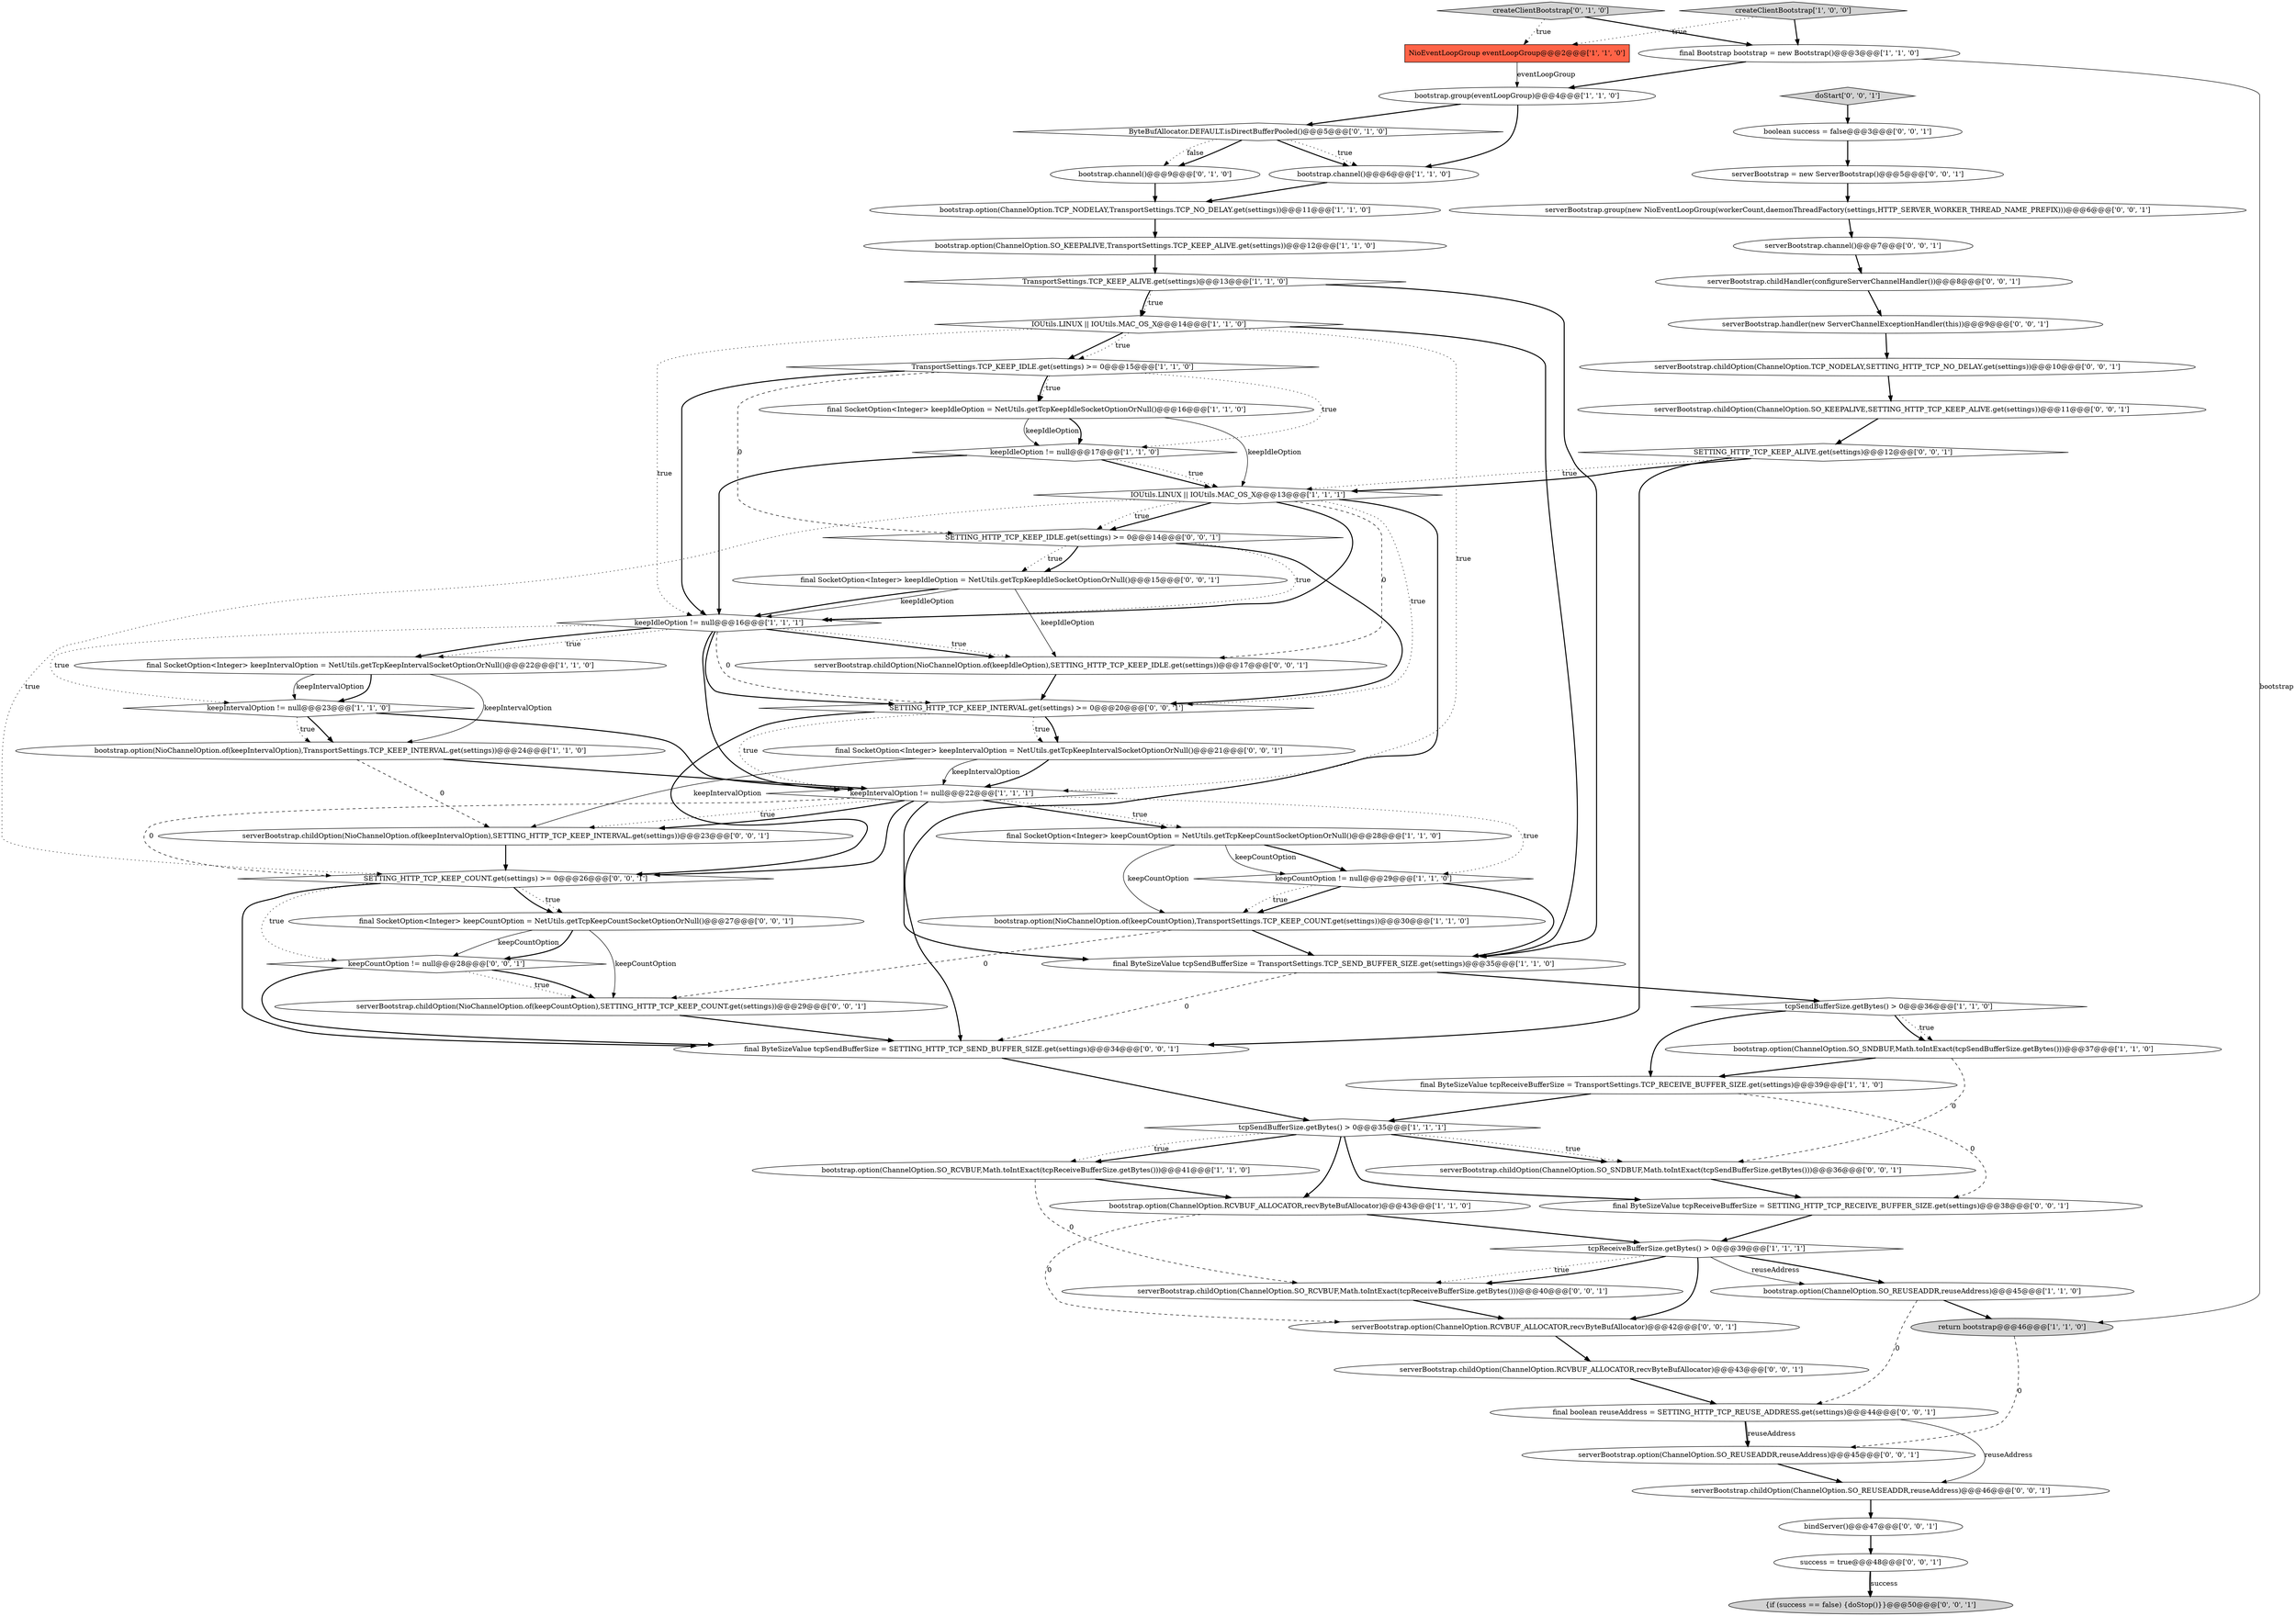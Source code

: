 digraph {
64 [style = filled, label = "success = true@@@48@@@['0', '0', '1']", fillcolor = white, shape = ellipse image = "AAA0AAABBB3BBB"];
6 [style = filled, label = "final SocketOption<Integer> keepIntervalOption = NetUtils.getTcpKeepIntervalSocketOptionOrNull()@@@22@@@['1', '1', '0']", fillcolor = white, shape = ellipse image = "AAA0AAABBB1BBB"];
36 [style = filled, label = "serverBootstrap.childOption(ChannelOption.SO_RCVBUF,Math.toIntExact(tcpReceiveBufferSize.getBytes()))@@@40@@@['0', '0', '1']", fillcolor = white, shape = ellipse image = "AAA0AAABBB3BBB"];
32 [style = filled, label = "createClientBootstrap['0', '1', '0']", fillcolor = lightgray, shape = diamond image = "AAA0AAABBB2BBB"];
10 [style = filled, label = "final ByteSizeValue tcpSendBufferSize = TransportSettings.TCP_SEND_BUFFER_SIZE.get(settings)@@@35@@@['1', '1', '0']", fillcolor = white, shape = ellipse image = "AAA0AAABBB1BBB"];
9 [style = filled, label = "bootstrap.group(eventLoopGroup)@@@4@@@['1', '1', '0']", fillcolor = white, shape = ellipse image = "AAA0AAABBB1BBB"];
20 [style = filled, label = "NioEventLoopGroup eventLoopGroup@@@2@@@['1', '1', '0']", fillcolor = tomato, shape = box image = "AAA0AAABBB1BBB"];
59 [style = filled, label = "serverBootstrap.option(ChannelOption.RCVBUF_ALLOCATOR,recvByteBufAllocator)@@@42@@@['0', '0', '1']", fillcolor = white, shape = ellipse image = "AAA0AAABBB3BBB"];
43 [style = filled, label = "doStart['0', '0', '1']", fillcolor = lightgray, shape = diamond image = "AAA0AAABBB3BBB"];
5 [style = filled, label = "createClientBootstrap['1', '0', '0']", fillcolor = lightgray, shape = diamond image = "AAA0AAABBB1BBB"];
19 [style = filled, label = "tcpReceiveBufferSize.getBytes() > 0@@@39@@@['1', '1', '1']", fillcolor = white, shape = diamond image = "AAA0AAABBB1BBB"];
38 [style = filled, label = "SETTING_HTTP_TCP_KEEP_COUNT.get(settings) >= 0@@@26@@@['0', '0', '1']", fillcolor = white, shape = diamond image = "AAA0AAABBB3BBB"];
35 [style = filled, label = "SETTING_HTTP_TCP_KEEP_INTERVAL.get(settings) >= 0@@@20@@@['0', '0', '1']", fillcolor = white, shape = diamond image = "AAA0AAABBB3BBB"];
55 [style = filled, label = "serverBootstrap.group(new NioEventLoopGroup(workerCount,daemonThreadFactory(settings,HTTP_SERVER_WORKER_THREAD_NAME_PREFIX)))@@@6@@@['0', '0', '1']", fillcolor = white, shape = ellipse image = "AAA0AAABBB3BBB"];
14 [style = filled, label = "bootstrap.option(ChannelOption.RCVBUF_ALLOCATOR,recvByteBufAllocator)@@@43@@@['1', '1', '0']", fillcolor = white, shape = ellipse image = "AAA0AAABBB1BBB"];
28 [style = filled, label = "tcpSendBufferSize.getBytes() > 0@@@35@@@['1', '1', '1']", fillcolor = white, shape = diamond image = "AAA0AAABBB1BBB"];
65 [style = filled, label = "serverBootstrap = new ServerBootstrap()@@@5@@@['0', '0', '1']", fillcolor = white, shape = ellipse image = "AAA0AAABBB3BBB"];
26 [style = filled, label = "bootstrap.channel()@@@6@@@['1', '1', '0']", fillcolor = white, shape = ellipse image = "AAA0AAABBB1BBB"];
52 [style = filled, label = "final SocketOption<Integer> keepCountOption = NetUtils.getTcpKeepCountSocketOptionOrNull()@@@27@@@['0', '0', '1']", fillcolor = white, shape = ellipse image = "AAA0AAABBB3BBB"];
60 [style = filled, label = "serverBootstrap.childOption(NioChannelOption.of(keepIdleOption),SETTING_HTTP_TCP_KEEP_IDLE.get(settings))@@@17@@@['0', '0', '1']", fillcolor = white, shape = ellipse image = "AAA0AAABBB3BBB"];
63 [style = filled, label = "{if (success == false) {doStop()}}@@@50@@@['0', '0', '1']", fillcolor = lightgray, shape = ellipse image = "AAA0AAABBB3BBB"];
24 [style = filled, label = "final SocketOption<Integer> keepCountOption = NetUtils.getTcpKeepCountSocketOptionOrNull()@@@28@@@['1', '1', '0']", fillcolor = white, shape = ellipse image = "AAA0AAABBB1BBB"];
29 [style = filled, label = "bootstrap.option(ChannelOption.SO_REUSEADDR,reuseAddress)@@@45@@@['1', '1', '0']", fillcolor = white, shape = ellipse image = "AAA0AAABBB1BBB"];
48 [style = filled, label = "serverBootstrap.childOption(ChannelOption.SO_SNDBUF,Math.toIntExact(tcpSendBufferSize.getBytes()))@@@36@@@['0', '0', '1']", fillcolor = white, shape = ellipse image = "AAA0AAABBB3BBB"];
49 [style = filled, label = "final ByteSizeValue tcpSendBufferSize = SETTING_HTTP_TCP_SEND_BUFFER_SIZE.get(settings)@@@34@@@['0', '0', '1']", fillcolor = white, shape = ellipse image = "AAA0AAABBB3BBB"];
30 [style = filled, label = "bootstrap.option(ChannelOption.SO_RCVBUF,Math.toIntExact(tcpReceiveBufferSize.getBytes()))@@@41@@@['1', '1', '0']", fillcolor = white, shape = ellipse image = "AAA0AAABBB1BBB"];
34 [style = filled, label = "keepCountOption != null@@@28@@@['0', '0', '1']", fillcolor = white, shape = diamond image = "AAA0AAABBB3BBB"];
62 [style = filled, label = "serverBootstrap.childOption(NioChannelOption.of(keepIntervalOption),SETTING_HTTP_TCP_KEEP_INTERVAL.get(settings))@@@23@@@['0', '0', '1']", fillcolor = white, shape = ellipse image = "AAA0AAABBB3BBB"];
42 [style = filled, label = "serverBootstrap.childOption(NioChannelOption.of(keepCountOption),SETTING_HTTP_TCP_KEEP_COUNT.get(settings))@@@29@@@['0', '0', '1']", fillcolor = white, shape = ellipse image = "AAA0AAABBB3BBB"];
21 [style = filled, label = "bootstrap.option(ChannelOption.TCP_NODELAY,TransportSettings.TCP_NO_DELAY.get(settings))@@@11@@@['1', '1', '0']", fillcolor = white, shape = ellipse image = "AAA0AAABBB1BBB"];
1 [style = filled, label = "IOUtils.LINUX || IOUtils.MAC_OS_X@@@14@@@['1', '1', '0']", fillcolor = white, shape = diamond image = "AAA0AAABBB1BBB"];
33 [style = filled, label = "bootstrap.channel()@@@9@@@['0', '1', '0']", fillcolor = white, shape = ellipse image = "AAA1AAABBB2BBB"];
54 [style = filled, label = "bindServer()@@@47@@@['0', '0', '1']", fillcolor = white, shape = ellipse image = "AAA0AAABBB3BBB"];
4 [style = filled, label = "TransportSettings.TCP_KEEP_ALIVE.get(settings)@@@13@@@['1', '1', '0']", fillcolor = white, shape = diamond image = "AAA0AAABBB1BBB"];
31 [style = filled, label = "ByteBufAllocator.DEFAULT.isDirectBufferPooled()@@@5@@@['0', '1', '0']", fillcolor = white, shape = diamond image = "AAA1AAABBB2BBB"];
46 [style = filled, label = "final boolean reuseAddress = SETTING_HTTP_TCP_REUSE_ADDRESS.get(settings)@@@44@@@['0', '0', '1']", fillcolor = white, shape = ellipse image = "AAA0AAABBB3BBB"];
16 [style = filled, label = "return bootstrap@@@46@@@['1', '1', '0']", fillcolor = lightgray, shape = ellipse image = "AAA0AAABBB1BBB"];
7 [style = filled, label = "tcpSendBufferSize.getBytes() > 0@@@36@@@['1', '1', '0']", fillcolor = white, shape = diamond image = "AAA0AAABBB1BBB"];
11 [style = filled, label = "keepCountOption != null@@@29@@@['1', '1', '0']", fillcolor = white, shape = diamond image = "AAA0AAABBB1BBB"];
39 [style = filled, label = "SETTING_HTTP_TCP_KEEP_ALIVE.get(settings)@@@12@@@['0', '0', '1']", fillcolor = white, shape = diamond image = "AAA0AAABBB3BBB"];
47 [style = filled, label = "boolean success = false@@@3@@@['0', '0', '1']", fillcolor = white, shape = ellipse image = "AAA0AAABBB3BBB"];
58 [style = filled, label = "SETTING_HTTP_TCP_KEEP_IDLE.get(settings) >= 0@@@14@@@['0', '0', '1']", fillcolor = white, shape = diamond image = "AAA0AAABBB3BBB"];
17 [style = filled, label = "final SocketOption<Integer> keepIdleOption = NetUtils.getTcpKeepIdleSocketOptionOrNull()@@@16@@@['1', '1', '0']", fillcolor = white, shape = ellipse image = "AAA0AAABBB1BBB"];
57 [style = filled, label = "serverBootstrap.childOption(ChannelOption.RCVBUF_ALLOCATOR,recvByteBufAllocator)@@@43@@@['0', '0', '1']", fillcolor = white, shape = ellipse image = "AAA0AAABBB3BBB"];
27 [style = filled, label = "bootstrap.option(NioChannelOption.of(keepCountOption),TransportSettings.TCP_KEEP_COUNT.get(settings))@@@30@@@['1', '1', '0']", fillcolor = white, shape = ellipse image = "AAA0AAABBB1BBB"];
3 [style = filled, label = "final ByteSizeValue tcpReceiveBufferSize = TransportSettings.TCP_RECEIVE_BUFFER_SIZE.get(settings)@@@39@@@['1', '1', '0']", fillcolor = white, shape = ellipse image = "AAA0AAABBB1BBB"];
13 [style = filled, label = "keepIntervalOption != null@@@22@@@['1', '1', '1']", fillcolor = white, shape = diamond image = "AAA0AAABBB1BBB"];
45 [style = filled, label = "final SocketOption<Integer> keepIdleOption = NetUtils.getTcpKeepIdleSocketOptionOrNull()@@@15@@@['0', '0', '1']", fillcolor = white, shape = ellipse image = "AAA0AAABBB3BBB"];
2 [style = filled, label = "bootstrap.option(NioChannelOption.of(keepIntervalOption),TransportSettings.TCP_KEEP_INTERVAL.get(settings))@@@24@@@['1', '1', '0']", fillcolor = white, shape = ellipse image = "AAA0AAABBB1BBB"];
61 [style = filled, label = "final SocketOption<Integer> keepIntervalOption = NetUtils.getTcpKeepIntervalSocketOptionOrNull()@@@21@@@['0', '0', '1']", fillcolor = white, shape = ellipse image = "AAA0AAABBB3BBB"];
50 [style = filled, label = "serverBootstrap.channel()@@@7@@@['0', '0', '1']", fillcolor = white, shape = ellipse image = "AAA0AAABBB3BBB"];
18 [style = filled, label = "TransportSettings.TCP_KEEP_IDLE.get(settings) >= 0@@@15@@@['1', '1', '0']", fillcolor = white, shape = diamond image = "AAA0AAABBB1BBB"];
23 [style = filled, label = "bootstrap.option(ChannelOption.SO_KEEPALIVE,TransportSettings.TCP_KEEP_ALIVE.get(settings))@@@12@@@['1', '1', '0']", fillcolor = white, shape = ellipse image = "AAA0AAABBB1BBB"];
40 [style = filled, label = "serverBootstrap.childHandler(configureServerChannelHandler())@@@8@@@['0', '0', '1']", fillcolor = white, shape = ellipse image = "AAA0AAABBB3BBB"];
25 [style = filled, label = "final Bootstrap bootstrap = new Bootstrap()@@@3@@@['1', '1', '0']", fillcolor = white, shape = ellipse image = "AAA0AAABBB1BBB"];
22 [style = filled, label = "keepIntervalOption != null@@@23@@@['1', '1', '0']", fillcolor = white, shape = diamond image = "AAA0AAABBB1BBB"];
37 [style = filled, label = "final ByteSizeValue tcpReceiveBufferSize = SETTING_HTTP_TCP_RECEIVE_BUFFER_SIZE.get(settings)@@@38@@@['0', '0', '1']", fillcolor = white, shape = ellipse image = "AAA0AAABBB3BBB"];
53 [style = filled, label = "serverBootstrap.option(ChannelOption.SO_REUSEADDR,reuseAddress)@@@45@@@['0', '0', '1']", fillcolor = white, shape = ellipse image = "AAA0AAABBB3BBB"];
15 [style = filled, label = "keepIdleOption != null@@@17@@@['1', '1', '0']", fillcolor = white, shape = diamond image = "AAA0AAABBB1BBB"];
0 [style = filled, label = "IOUtils.LINUX || IOUtils.MAC_OS_X@@@13@@@['1', '1', '1']", fillcolor = white, shape = diamond image = "AAA0AAABBB1BBB"];
44 [style = filled, label = "serverBootstrap.handler(new ServerChannelExceptionHandler(this))@@@9@@@['0', '0', '1']", fillcolor = white, shape = ellipse image = "AAA0AAABBB3BBB"];
51 [style = filled, label = "serverBootstrap.childOption(ChannelOption.SO_KEEPALIVE,SETTING_HTTP_TCP_KEEP_ALIVE.get(settings))@@@11@@@['0', '0', '1']", fillcolor = white, shape = ellipse image = "AAA0AAABBB3BBB"];
12 [style = filled, label = "keepIdleOption != null@@@16@@@['1', '1', '1']", fillcolor = white, shape = diamond image = "AAA0AAABBB1BBB"];
56 [style = filled, label = "serverBootstrap.childOption(ChannelOption.SO_REUSEADDR,reuseAddress)@@@46@@@['0', '0', '1']", fillcolor = white, shape = ellipse image = "AAA0AAABBB3BBB"];
8 [style = filled, label = "bootstrap.option(ChannelOption.SO_SNDBUF,Math.toIntExact(tcpSendBufferSize.getBytes()))@@@37@@@['1', '1', '0']", fillcolor = white, shape = ellipse image = "AAA0AAABBB1BBB"];
41 [style = filled, label = "serverBootstrap.childOption(ChannelOption.TCP_NODELAY,SETTING_HTTP_TCP_NO_DELAY.get(settings))@@@10@@@['0', '0', '1']", fillcolor = white, shape = ellipse image = "AAA0AAABBB3BBB"];
3->37 [style = dashed, label="0"];
61->62 [style = solid, label="keepIntervalOption"];
31->33 [style = dotted, label="false"];
58->45 [style = dotted, label="true"];
17->15 [style = solid, label="keepIdleOption"];
27->42 [style = dashed, label="0"];
61->13 [style = bold, label=""];
17->0 [style = solid, label="keepIdleOption"];
9->31 [style = bold, label=""];
34->49 [style = bold, label=""];
13->62 [style = bold, label=""];
1->18 [style = bold, label=""];
14->19 [style = bold, label=""];
13->24 [style = bold, label=""];
6->22 [style = bold, label=""];
13->38 [style = bold, label=""];
11->27 [style = bold, label=""];
33->21 [style = bold, label=""];
50->40 [style = bold, label=""];
41->51 [style = bold, label=""];
0->49 [style = bold, label=""];
15->0 [style = bold, label=""];
19->29 [style = bold, label=""];
37->19 [style = bold, label=""];
6->2 [style = solid, label="keepIntervalOption"];
32->20 [style = dotted, label="true"];
12->35 [style = bold, label=""];
44->41 [style = bold, label=""];
9->26 [style = bold, label=""];
6->22 [style = solid, label="keepIntervalOption"];
38->52 [style = bold, label=""];
49->28 [style = bold, label=""];
54->64 [style = bold, label=""];
13->10 [style = bold, label=""];
31->33 [style = bold, label=""];
23->4 [style = bold, label=""];
22->13 [style = bold, label=""];
64->63 [style = bold, label=""];
45->12 [style = bold, label=""];
38->52 [style = dotted, label="true"];
13->38 [style = dashed, label="0"];
28->30 [style = bold, label=""];
34->42 [style = dotted, label="true"];
28->48 [style = bold, label=""];
34->42 [style = bold, label=""];
26->21 [style = bold, label=""];
1->10 [style = bold, label=""];
29->46 [style = dashed, label="0"];
7->8 [style = dotted, label="true"];
2->62 [style = dashed, label="0"];
45->60 [style = solid, label="keepIdleOption"];
24->11 [style = bold, label=""];
42->49 [style = bold, label=""];
13->24 [style = dotted, label="true"];
62->38 [style = bold, label=""];
31->26 [style = bold, label=""];
4->1 [style = bold, label=""];
8->3 [style = bold, label=""];
12->13 [style = bold, label=""];
10->7 [style = bold, label=""];
18->17 [style = dotted, label="true"];
64->63 [style = solid, label="success"];
0->12 [style = bold, label=""];
17->15 [style = bold, label=""];
1->13 [style = dotted, label="true"];
46->56 [style = solid, label="reuseAddress"];
11->27 [style = dotted, label="true"];
35->61 [style = bold, label=""];
31->26 [style = dotted, label="true"];
65->55 [style = bold, label=""];
58->45 [style = bold, label=""];
55->50 [style = bold, label=""];
25->9 [style = bold, label=""];
39->0 [style = dotted, label="true"];
12->35 [style = dashed, label="0"];
35->61 [style = dotted, label="true"];
28->48 [style = dotted, label="true"];
12->6 [style = dotted, label="true"];
30->14 [style = bold, label=""];
28->14 [style = bold, label=""];
58->35 [style = bold, label=""];
22->2 [style = bold, label=""];
18->58 [style = dashed, label="0"];
51->39 [style = bold, label=""];
20->9 [style = solid, label="eventLoopGroup"];
16->53 [style = dashed, label="0"];
7->8 [style = bold, label=""];
61->13 [style = solid, label="keepIntervalOption"];
39->49 [style = bold, label=""];
38->34 [style = dotted, label="true"];
24->11 [style = solid, label="keepCountOption"];
15->12 [style = bold, label=""];
2->13 [style = bold, label=""];
60->35 [style = bold, label=""];
38->49 [style = bold, label=""];
57->46 [style = bold, label=""];
13->11 [style = dotted, label="true"];
35->13 [style = dotted, label="true"];
19->29 [style = solid, label="reuseAddress"];
13->62 [style = dotted, label="true"];
4->1 [style = dotted, label="true"];
0->35 [style = dotted, label="true"];
0->38 [style = dotted, label="true"];
19->59 [style = bold, label=""];
7->3 [style = bold, label=""];
46->53 [style = bold, label=""];
15->0 [style = dotted, label="true"];
0->58 [style = bold, label=""];
48->37 [style = bold, label=""];
11->10 [style = bold, label=""];
29->16 [style = bold, label=""];
32->25 [style = bold, label=""];
8->48 [style = dashed, label="0"];
1->12 [style = dotted, label="true"];
4->10 [style = bold, label=""];
25->16 [style = solid, label="bootstrap"];
52->34 [style = solid, label="keepCountOption"];
12->60 [style = bold, label=""];
59->57 [style = bold, label=""];
12->60 [style = dotted, label="true"];
12->6 [style = bold, label=""];
36->59 [style = bold, label=""];
1->18 [style = dotted, label="true"];
18->15 [style = dotted, label="true"];
52->42 [style = solid, label="keepCountOption"];
19->36 [style = dotted, label="true"];
53->56 [style = bold, label=""];
58->12 [style = dotted, label="true"];
46->53 [style = solid, label="reuseAddress"];
47->65 [style = bold, label=""];
43->47 [style = bold, label=""];
0->60 [style = dashed, label="0"];
56->54 [style = bold, label=""];
28->30 [style = dotted, label="true"];
14->59 [style = dashed, label="0"];
40->44 [style = bold, label=""];
19->36 [style = bold, label=""];
22->2 [style = dotted, label="true"];
12->22 [style = dotted, label="true"];
10->49 [style = dashed, label="0"];
5->25 [style = bold, label=""];
28->37 [style = bold, label=""];
27->10 [style = bold, label=""];
35->38 [style = bold, label=""];
0->58 [style = dotted, label="true"];
30->36 [style = dashed, label="0"];
18->17 [style = bold, label=""];
39->0 [style = bold, label=""];
18->12 [style = bold, label=""];
21->23 [style = bold, label=""];
52->34 [style = bold, label=""];
3->28 [style = bold, label=""];
24->27 [style = solid, label="keepCountOption"];
45->12 [style = solid, label="keepIdleOption"];
5->20 [style = dotted, label="true"];
}
